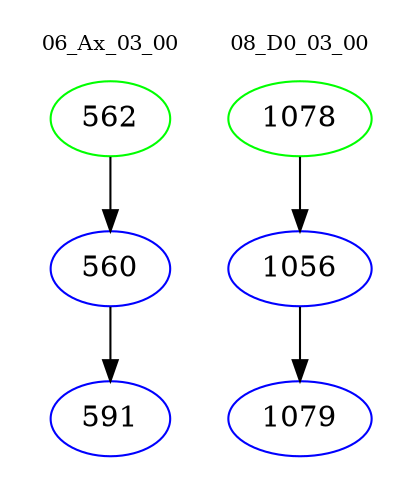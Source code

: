 digraph{
subgraph cluster_0 {
color = white
label = "06_Ax_03_00";
fontsize=10;
T0_562 [label="562", color="green"]
T0_562 -> T0_560 [color="black"]
T0_560 [label="560", color="blue"]
T0_560 -> T0_591 [color="black"]
T0_591 [label="591", color="blue"]
}
subgraph cluster_1 {
color = white
label = "08_D0_03_00";
fontsize=10;
T1_1078 [label="1078", color="green"]
T1_1078 -> T1_1056 [color="black"]
T1_1056 [label="1056", color="blue"]
T1_1056 -> T1_1079 [color="black"]
T1_1079 [label="1079", color="blue"]
}
}
